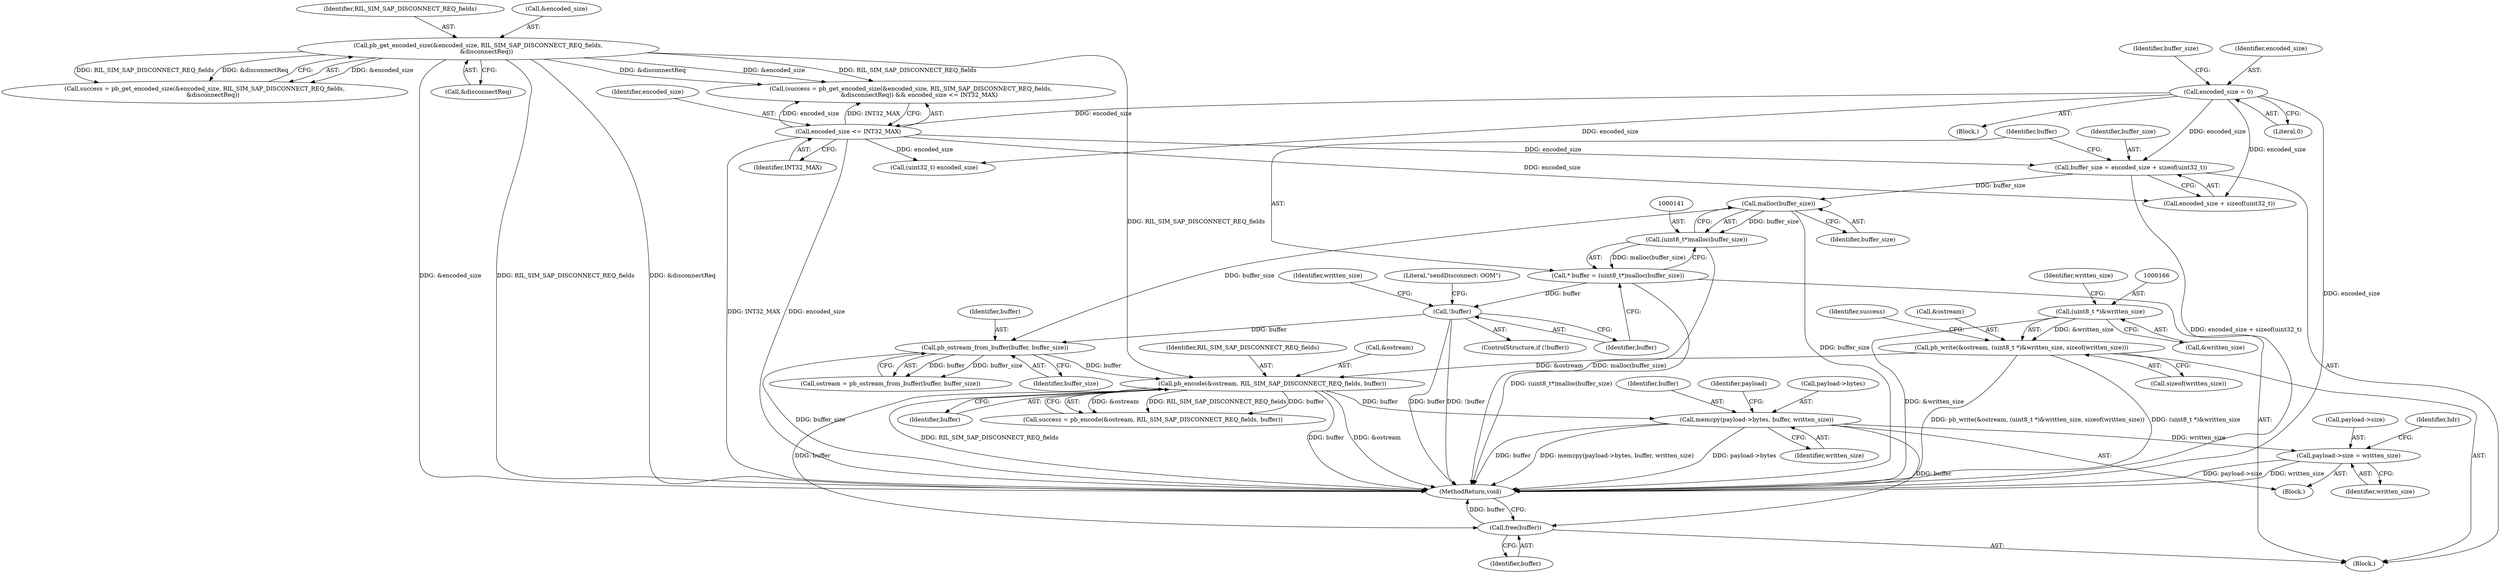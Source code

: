 digraph "0_Android_95610818918f6f11fe7d23aca1380e6c0fac2af0@API" {
"1000199" [label="(Call,memcpy(payload->bytes, buffer, written_size))"];
"1000173" [label="(Call,pb_encode(&ostream, RIL_SIM_SAP_DISCONNECT_REQ_fields, buffer))"];
"1000162" [label="(Call,pb_write(&ostream, (uint8_t *)&written_size, sizeof(written_size)))"];
"1000165" [label="(Call,(uint8_t *)&written_size)"];
"1000121" [label="(Call,pb_get_encoded_size(&encoded_size, RIL_SIM_SAP_DISCONNECT_REQ_fields,\n         &disconnectReq))"];
"1000159" [label="(Call,pb_ostream_from_buffer(buffer, buffer_size))"];
"1000145" [label="(Call,!buffer)"];
"1000138" [label="(Call,* buffer = (uint8_t*)malloc(buffer_size))"];
"1000140" [label="(Call,(uint8_t*)malloc(buffer_size))"];
"1000142" [label="(Call,malloc(buffer_size))"];
"1000131" [label="(Call,buffer_size = encoded_size + sizeof(uint32_t))"];
"1000103" [label="(Call,encoded_size = 0)"];
"1000127" [label="(Call,encoded_size <= INT32_MAX)"];
"1000205" [label="(Call,payload->size = written_size)"];
"1000253" [label="(Call,free(buffer))"];
"1000130" [label="(Block,)"];
"1000206" [label="(Call,payload->size)"];
"1000142" [label="(Call,malloc(buffer_size))"];
"1000109" [label="(Identifier,buffer_size)"];
"1000125" [label="(Call,&disconnectReq)"];
"1000138" [label="(Call,* buffer = (uint8_t*)malloc(buffer_size))"];
"1000204" [label="(Identifier,written_size)"];
"1000199" [label="(Call,memcpy(payload->bytes, buffer, written_size))"];
"1000170" [label="(Identifier,written_size)"];
"1000145" [label="(Call,!buffer)"];
"1000163" [label="(Call,&ostream)"];
"1000101" [label="(Block,)"];
"1000157" [label="(Call,ostream = pb_ostream_from_buffer(buffer, buffer_size))"];
"1000167" [label="(Call,&written_size)"];
"1000180" [label="(Block,)"];
"1000144" [label="(ControlStructure,if (!buffer))"];
"1000127" [label="(Call,encoded_size <= INT32_MAX)"];
"1000212" [label="(Identifier,hdr)"];
"1000205" [label="(Call,payload->size = written_size)"];
"1000174" [label="(Call,&ostream)"];
"1000119" [label="(Call,success = pb_get_encoded_size(&encoded_size, RIL_SIM_SAP_DISCONNECT_REQ_fields,\n         &disconnectReq))"];
"1000253" [label="(Call,free(buffer))"];
"1000124" [label="(Identifier,RIL_SIM_SAP_DISCONNECT_REQ_fields)"];
"1000133" [label="(Call,encoded_size + sizeof(uint32_t))"];
"1000207" [label="(Identifier,payload)"];
"1000118" [label="(Call,(success = pb_get_encoded_size(&encoded_size, RIL_SIM_SAP_DISCONNECT_REQ_fields,\n         &disconnectReq)) && encoded_size <= INT32_MAX)"];
"1000140" [label="(Call,(uint8_t*)malloc(buffer_size))"];
"1000255" [label="(MethodReturn,void)"];
"1000173" [label="(Call,pb_encode(&ostream, RIL_SIM_SAP_DISCONNECT_REQ_fields, buffer))"];
"1000129" [label="(Identifier,INT32_MAX)"];
"1000254" [label="(Identifier,buffer)"];
"1000176" [label="(Identifier,RIL_SIM_SAP_DISCONNECT_REQ_fields)"];
"1000152" [label="(Identifier,written_size)"];
"1000131" [label="(Call,buffer_size = encoded_size + sizeof(uint32_t))"];
"1000200" [label="(Call,payload->bytes)"];
"1000159" [label="(Call,pb_ostream_from_buffer(buffer, buffer_size))"];
"1000128" [label="(Identifier,encoded_size)"];
"1000165" [label="(Call,(uint8_t *)&written_size)"];
"1000149" [label="(Literal,\"sendDisconnect: OOM\")"];
"1000172" [label="(Identifier,success)"];
"1000161" [label="(Identifier,buffer_size)"];
"1000203" [label="(Identifier,buffer)"];
"1000177" [label="(Identifier,buffer)"];
"1000209" [label="(Identifier,written_size)"];
"1000171" [label="(Call,success = pb_encode(&ostream, RIL_SIM_SAP_DISCONNECT_REQ_fields, buffer))"];
"1000169" [label="(Call,sizeof(written_size))"];
"1000122" [label="(Call,&encoded_size)"];
"1000162" [label="(Call,pb_write(&ostream, (uint8_t *)&written_size, sizeof(written_size)))"];
"1000160" [label="(Identifier,buffer)"];
"1000139" [label="(Identifier,buffer)"];
"1000143" [label="(Identifier,buffer_size)"];
"1000103" [label="(Call,encoded_size = 0)"];
"1000146" [label="(Identifier,buffer)"];
"1000104" [label="(Identifier,encoded_size)"];
"1000132" [label="(Identifier,buffer_size)"];
"1000154" [label="(Call,(uint32_t) encoded_size)"];
"1000105" [label="(Literal,0)"];
"1000121" [label="(Call,pb_get_encoded_size(&encoded_size, RIL_SIM_SAP_DISCONNECT_REQ_fields,\n         &disconnectReq))"];
"1000199" -> "1000180"  [label="AST: "];
"1000199" -> "1000204"  [label="CFG: "];
"1000200" -> "1000199"  [label="AST: "];
"1000203" -> "1000199"  [label="AST: "];
"1000204" -> "1000199"  [label="AST: "];
"1000207" -> "1000199"  [label="CFG: "];
"1000199" -> "1000255"  [label="DDG: payload->bytes"];
"1000199" -> "1000255"  [label="DDG: buffer"];
"1000199" -> "1000255"  [label="DDG: memcpy(payload->bytes, buffer, written_size)"];
"1000173" -> "1000199"  [label="DDG: buffer"];
"1000199" -> "1000205"  [label="DDG: written_size"];
"1000199" -> "1000253"  [label="DDG: buffer"];
"1000173" -> "1000171"  [label="AST: "];
"1000173" -> "1000177"  [label="CFG: "];
"1000174" -> "1000173"  [label="AST: "];
"1000176" -> "1000173"  [label="AST: "];
"1000177" -> "1000173"  [label="AST: "];
"1000171" -> "1000173"  [label="CFG: "];
"1000173" -> "1000255"  [label="DDG: RIL_SIM_SAP_DISCONNECT_REQ_fields"];
"1000173" -> "1000255"  [label="DDG: buffer"];
"1000173" -> "1000255"  [label="DDG: &ostream"];
"1000173" -> "1000171"  [label="DDG: &ostream"];
"1000173" -> "1000171"  [label="DDG: RIL_SIM_SAP_DISCONNECT_REQ_fields"];
"1000173" -> "1000171"  [label="DDG: buffer"];
"1000162" -> "1000173"  [label="DDG: &ostream"];
"1000121" -> "1000173"  [label="DDG: RIL_SIM_SAP_DISCONNECT_REQ_fields"];
"1000159" -> "1000173"  [label="DDG: buffer"];
"1000173" -> "1000253"  [label="DDG: buffer"];
"1000162" -> "1000130"  [label="AST: "];
"1000162" -> "1000169"  [label="CFG: "];
"1000163" -> "1000162"  [label="AST: "];
"1000165" -> "1000162"  [label="AST: "];
"1000169" -> "1000162"  [label="AST: "];
"1000172" -> "1000162"  [label="CFG: "];
"1000162" -> "1000255"  [label="DDG: pb_write(&ostream, (uint8_t *)&written_size, sizeof(written_size))"];
"1000162" -> "1000255"  [label="DDG: (uint8_t *)&written_size"];
"1000165" -> "1000162"  [label="DDG: &written_size"];
"1000165" -> "1000167"  [label="CFG: "];
"1000166" -> "1000165"  [label="AST: "];
"1000167" -> "1000165"  [label="AST: "];
"1000170" -> "1000165"  [label="CFG: "];
"1000165" -> "1000255"  [label="DDG: &written_size"];
"1000121" -> "1000119"  [label="AST: "];
"1000121" -> "1000125"  [label="CFG: "];
"1000122" -> "1000121"  [label="AST: "];
"1000124" -> "1000121"  [label="AST: "];
"1000125" -> "1000121"  [label="AST: "];
"1000119" -> "1000121"  [label="CFG: "];
"1000121" -> "1000255"  [label="DDG: &disconnectReq"];
"1000121" -> "1000255"  [label="DDG: &encoded_size"];
"1000121" -> "1000255"  [label="DDG: RIL_SIM_SAP_DISCONNECT_REQ_fields"];
"1000121" -> "1000118"  [label="DDG: &encoded_size"];
"1000121" -> "1000118"  [label="DDG: RIL_SIM_SAP_DISCONNECT_REQ_fields"];
"1000121" -> "1000118"  [label="DDG: &disconnectReq"];
"1000121" -> "1000119"  [label="DDG: &encoded_size"];
"1000121" -> "1000119"  [label="DDG: RIL_SIM_SAP_DISCONNECT_REQ_fields"];
"1000121" -> "1000119"  [label="DDG: &disconnectReq"];
"1000159" -> "1000157"  [label="AST: "];
"1000159" -> "1000161"  [label="CFG: "];
"1000160" -> "1000159"  [label="AST: "];
"1000161" -> "1000159"  [label="AST: "];
"1000157" -> "1000159"  [label="CFG: "];
"1000159" -> "1000255"  [label="DDG: buffer_size"];
"1000159" -> "1000157"  [label="DDG: buffer"];
"1000159" -> "1000157"  [label="DDG: buffer_size"];
"1000145" -> "1000159"  [label="DDG: buffer"];
"1000142" -> "1000159"  [label="DDG: buffer_size"];
"1000145" -> "1000144"  [label="AST: "];
"1000145" -> "1000146"  [label="CFG: "];
"1000146" -> "1000145"  [label="AST: "];
"1000149" -> "1000145"  [label="CFG: "];
"1000152" -> "1000145"  [label="CFG: "];
"1000145" -> "1000255"  [label="DDG: !buffer"];
"1000145" -> "1000255"  [label="DDG: buffer"];
"1000138" -> "1000145"  [label="DDG: buffer"];
"1000138" -> "1000130"  [label="AST: "];
"1000138" -> "1000140"  [label="CFG: "];
"1000139" -> "1000138"  [label="AST: "];
"1000140" -> "1000138"  [label="AST: "];
"1000146" -> "1000138"  [label="CFG: "];
"1000138" -> "1000255"  [label="DDG: (uint8_t*)malloc(buffer_size)"];
"1000140" -> "1000138"  [label="DDG: malloc(buffer_size)"];
"1000140" -> "1000142"  [label="CFG: "];
"1000141" -> "1000140"  [label="AST: "];
"1000142" -> "1000140"  [label="AST: "];
"1000140" -> "1000255"  [label="DDG: malloc(buffer_size)"];
"1000142" -> "1000140"  [label="DDG: buffer_size"];
"1000142" -> "1000143"  [label="CFG: "];
"1000143" -> "1000142"  [label="AST: "];
"1000142" -> "1000255"  [label="DDG: buffer_size"];
"1000131" -> "1000142"  [label="DDG: buffer_size"];
"1000131" -> "1000130"  [label="AST: "];
"1000131" -> "1000133"  [label="CFG: "];
"1000132" -> "1000131"  [label="AST: "];
"1000133" -> "1000131"  [label="AST: "];
"1000139" -> "1000131"  [label="CFG: "];
"1000131" -> "1000255"  [label="DDG: encoded_size + sizeof(uint32_t)"];
"1000103" -> "1000131"  [label="DDG: encoded_size"];
"1000127" -> "1000131"  [label="DDG: encoded_size"];
"1000103" -> "1000101"  [label="AST: "];
"1000103" -> "1000105"  [label="CFG: "];
"1000104" -> "1000103"  [label="AST: "];
"1000105" -> "1000103"  [label="AST: "];
"1000109" -> "1000103"  [label="CFG: "];
"1000103" -> "1000255"  [label="DDG: encoded_size"];
"1000103" -> "1000127"  [label="DDG: encoded_size"];
"1000103" -> "1000133"  [label="DDG: encoded_size"];
"1000103" -> "1000154"  [label="DDG: encoded_size"];
"1000127" -> "1000118"  [label="AST: "];
"1000127" -> "1000129"  [label="CFG: "];
"1000128" -> "1000127"  [label="AST: "];
"1000129" -> "1000127"  [label="AST: "];
"1000118" -> "1000127"  [label="CFG: "];
"1000127" -> "1000255"  [label="DDG: INT32_MAX"];
"1000127" -> "1000255"  [label="DDG: encoded_size"];
"1000127" -> "1000118"  [label="DDG: encoded_size"];
"1000127" -> "1000118"  [label="DDG: INT32_MAX"];
"1000127" -> "1000133"  [label="DDG: encoded_size"];
"1000127" -> "1000154"  [label="DDG: encoded_size"];
"1000205" -> "1000180"  [label="AST: "];
"1000205" -> "1000209"  [label="CFG: "];
"1000206" -> "1000205"  [label="AST: "];
"1000209" -> "1000205"  [label="AST: "];
"1000212" -> "1000205"  [label="CFG: "];
"1000205" -> "1000255"  [label="DDG: payload->size"];
"1000205" -> "1000255"  [label="DDG: written_size"];
"1000253" -> "1000130"  [label="AST: "];
"1000253" -> "1000254"  [label="CFG: "];
"1000254" -> "1000253"  [label="AST: "];
"1000255" -> "1000253"  [label="CFG: "];
"1000253" -> "1000255"  [label="DDG: buffer"];
}

